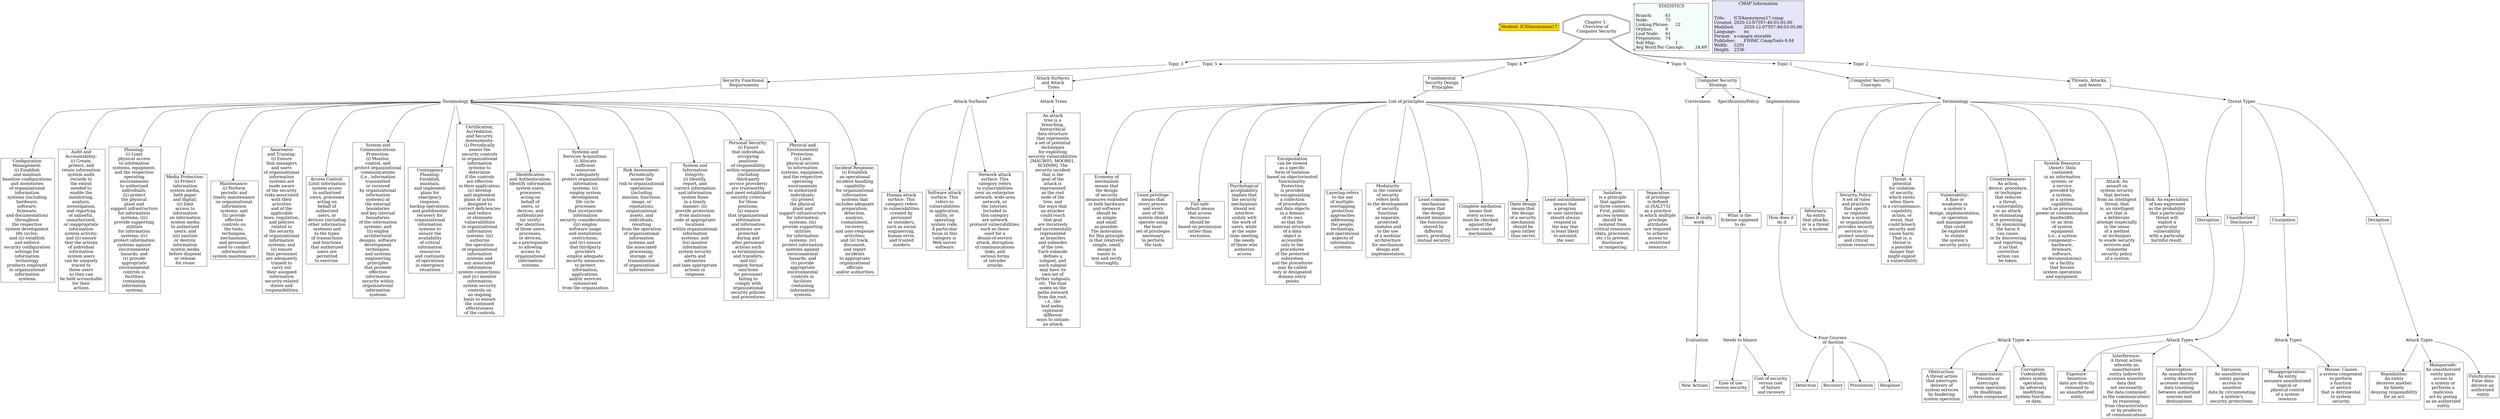 // The Round Table
digraph {
	Student [label="Student: ICSAnonymous17" fillcolor=gold fontsize=20 shape=component style=filled]
	"1RPZ78Q0P-MNX2Y6-3HN" [label="Attack Types
" fontsize=20 shape=none]
	"1RPZ78Q0P-2DK4KLQ-3HK" [label="Exposure: 
Sensitive 
data are directly 
released to 
an unauthorized 
entity." fillcolor=white fontsize=20 shape=rect style=filled]
	"1RPZ78Q0P-MNX2Y6-3HN" -> "1RPZ78Q0P-2DK4KLQ-3HK" [constraint=true]
	"1RPZ72LFH-2WFXKS-358" [label="Threat Types
" fontsize=20 shape=none]
	"1RPZ7705F-PPPLM8-3FC" [label=Disruption fillcolor=white fontsize=20 shape=rect style=filled]
	"1RPZ72LFH-2WFXKS-358" -> "1RPZ7705F-PPPLM8-3FC" [constraint=true]
	"1RPZ84T3K-1992DC0-44J" [label=Terminology fontsize=20 shape=none]
	"1RPZ8BJM7-KRJ897-4DC" [label="Configuration 
Management: 
(i) Establish 
and maintain 
baseline configurations 
and inventories 
of organizational 
information 
systems (including 
hardware, 
software, 
firmware, 
and documentation) 
throughout 
the respective 
system development 
life cycles; 
and (ii) establish 
and enforce 
security configuration 
settings for 
information 
technology 
products employed 
in organizational 
information 
systems." fillcolor=white fontsize=20 shape=rect style=filled]
	"1RPZ84T3K-1992DC0-44J" -> "1RPZ8BJM7-KRJ897-4DC" [constraint=true]
	"1RPZ72LFH-1QH5MLM-355" [label="Unauthorized 
Disclosure" fillcolor=white fontsize=20 shape=rect style=filled]
	"1RPZ78Q0P-MNX2Y6-3HN" [label="Attack Types
" fontsize=20 shape=none]
	"1RPZ72LFH-1QH5MLM-355" -> "1RPZ78Q0P-MNX2Y6-3HN" [constraint=true]
	"1RPZ84T3K-1992DC0-44J" [label=Terminology fontsize=20 shape=none]
	"1RPZ87VL4-JXCZHQ-48F" [label="Audit and 
Accountability: 
(i) Create, 
protect, and 
retain information 
system audit 
records to 
the extent 
needed to 
enable the 
monitoring, 
analysis, 
investigation, 
and reporting 
of unlawful, 
unauthorized, 
or inappropriate 
information 
system activity; 
and (ii) ensure 
that the actions 
of individual 
information 
system users 
can be uniquely 
traced to 
those users 
so they can 
be held accountable 
for their 
actions." fillcolor=white fontsize=20 shape=rect style=filled]
	"1RPZ84T3K-1992DC0-44J" -> "1RPZ87VL4-JXCZHQ-48F" [constraint=true]
	"1RPZ6JV5L-3KDZXH-1DS" [label=Terminology fontsize=20 shape=none]
	"1RPZ6JV5L-1Q5LC6L-1DP" [label="Adversary: 
An entity 
that attacks, 
or is a threat 
to, a system. 
" fillcolor=white fontsize=20 shape=rect style=filled]
	"1RPZ6JV5L-3KDZXH-1DS" -> "1RPZ6JV5L-1Q5LC6L-1DP" [constraint=true]
	"1RPZ5BMX1-1N57H28-8F" [label="Chapter 1: 
Overview of 
Computer Security
" fillcolor=white fontsize=20 shape=doubleoctagon style=filled]
	"1RPZ64LDZ-JF3DSJ-Y3" [label="Topic 3" fontsize=20 shape=none]
	"1RPZ5BMX1-1N57H28-8F" -> "1RPZ64LDZ-JF3DSJ-Y3" [constraint=true]
	"1RPZ6JV5L-3KDZXH-1DS" [label=Terminology fontsize=20 shape=none]
	"1RPZ6QTF3-1TNGXC5-23Z" [label="Security Policy: 
A set of rules 
and practices 
that specify 
or regulate 
how a system 
or organization 
provides security 
services to 
protect sensitive 
and critical 
system resources.
" fillcolor=white fontsize=20 shape=rect style=filled]
	"1RPZ6JV5L-3KDZXH-1DS" -> "1RPZ6QTF3-1TNGXC5-23Z" [constraint=true]
	"1RPZ9SZL4-1Q0ZQ4N-65Q" [label="Four Courses 
of Asction
" fontsize=20 shape=none]
	"1RPZ9TN0D-22V34D0-67L" [label=Detection fillcolor=white fontsize=20 shape=rect style=filled]
	"1RPZ9SZL4-1Q0ZQ4N-65Q" -> "1RPZ9TN0D-22V34D0-67L" [constraint=true]
	"1RPZ9SZL4-1Q0ZQ4N-65Q" [label="Four Courses 
of Asction
" fontsize=20 shape=none]
	"1RPZ9VH2G-20GK5MJ-69B" [label=Recovery fillcolor=white fontsize=20 shape=rect style=filled]
	"1RPZ9SZL4-1Q0ZQ4N-65Q" -> "1RPZ9VH2G-20GK5MJ-69B" [constraint=true]
	"1RPZ78Q0P-MNX2Y6-3HN" [label="Attack Types
" fontsize=20 shape=none]
	"1RPZ7K728-1NW7XXW-3MD" [label="Interference: 
A threat action 
whereby an 
unauthorized 
entity indirectly 
accesses sensitive 
data (but 
not necessarily 
the data contained 
in the communication) 
by reasoning 
from characteristics 
or by-products 
of communications.
" fillcolor=white fontsize=20 shape=rect style=filled]
	"1RPZ78Q0P-MNX2Y6-3HN" -> "1RPZ7K728-1NW7XXW-3MD" [constraint=true]
	"1RPZ7MSRJ-20L3VGJ-3PY" [label="Attack Types
" fontsize=20 shape=none]
	"1RPZ7QRX2-1NPZGS4-3V2" [label="Repudiation: 
An entity 
deceives another 
by falsely 
denying responsibility 
for an act.
" fillcolor=white fontsize=20 shape=rect style=filled]
	"1RPZ7MSRJ-20L3VGJ-3PY" -> "1RPZ7QRX2-1NPZGS4-3V2" [constraint=true]
	"1RPZ6CLKT-NGTCC6-16L" [label="Computer Security 
Strategy" fillcolor=white fontsize=20 shape=rect style=filled]
	"1RPZ9MKQH-BQ2NP3-60L" [label=Correctness fontsize=20 shape=none]
	"1RPZ6CLKT-NGTCC6-16L" -> "1RPZ9MKQH-BQ2NP3-60L" [constraint=true]
	"1RPZ6CLKT-NGTCC6-16L" [label="Computer Security 
Strategy" fillcolor=white fontsize=20 shape=rect style=filled]
	"1RPZ9L5T3-1K2PTZ2-5W3" [label="Specification/Policy" fontsize=20 shape=none]
	"1RPZ6CLKT-NGTCC6-16L" -> "1RPZ9L5T3-1K2PTZ2-5W3" [constraint=true]
	"1RPZ84T3K-1992DC0-44J" [label=Terminology fontsize=20 shape=none]
	"1RPZ8MQDX-1XT75Z2-4RB" [label="Planning: 
(i) Limit 
physical access 
to information 
systems, equipment, 
and the respective 
operating 
environments 
to authorized 
individuals; 
(ii) protect 
the physical 
plant and 
support infrastructure 
for information 
systems; (iii) 
provide supporting 
utilities 
for information 
systems; (iv) 
protect information 
systems against 
environmental 
hazards; and 
(v) provide 
appropriate 
environmental 
controls in 
facilities 
containing 
information 
systems." fillcolor=white fontsize=20 shape=rect style=filled]
	"1RPZ84T3K-1992DC0-44J" -> "1RPZ8MQDX-1XT75Z2-4RB" [constraint=true]
	"1RPZ9153S-QJ88GB-542" [label="List of principles
" fontsize=20 shape=none]
	"1RPZ9153S-1G26XR5-53Z" [label="Economy of 
mechanism 
means that 
the design 
of security 
measures embodied 
in both hardware 
and software 
should be 
as simple 
and small 
as possible. 
The motivation 
for this principle 
is that relatively 
simple, small 
design is 
easier to 
test and verify 
thoroughly." fillcolor=white fontsize=20 shape=rect style=filled]
	"1RPZ9153S-QJ88GB-542" -> "1RPZ9153S-1G26XR5-53Z" [constraint=true]
	"1RPZ84T3K-1992DC0-44J" [label=Terminology fontsize=20 shape=none]
	"1RPZ8L0R1-1TD3LHX-4N8" [label="Media Protection: 
(i) Protect 
information 
system media, 
both paper 
and digital; 
(ii) limit 
access to 
information 
on information 
system media 
to authorized 
users; and 
(iii) sanitize 
or destroy 
information 
system media 
before disposal 
or release 
for reuse.
" fillcolor=white fontsize=20 shape=rect style=filled]
	"1RPZ84T3K-1992DC0-44J" -> "1RPZ8L0R1-1TD3LHX-4N8" [constraint=true]
	"1RPZ694FT-14VML35-12K" [label="Topic 5" fontsize=20 shape=none]
	"1RPZ694FT-1F8MJL7-12G" [label="Attack Surfaces 
and Attack 
Trees" fillcolor=white fontsize=20 shape=rect style=filled]
	"1RPZ694FT-14VML35-12K" -> "1RPZ694FT-1F8MJL7-12G" [constraint=true]
	"1RPZ84T3K-1992DC0-44J" [label=Terminology fontsize=20 shape=none]
	"1RPZ8HJCS-2M4NBK-4LR" [label="Maintenance: 
(i) Perform 
periodic and 
timely maintenance 
on organizational 
information 
systems; and 
(ii) provide 
effective 
controls on 
the tools, 
techniques, 
mechanisms, 
and personnel 
used to conduct 
information 
system maintenance.
" fillcolor=white fontsize=20 shape=rect style=filled]
	"1RPZ84T3K-1992DC0-44J" -> "1RPZ8HJCS-2M4NBK-4LR" [constraint=true]
	"1RPZ9153S-QJ88GB-542" [label="List of principles
" fontsize=20 shape=none]
	"1RPZ954T2-856YJB-57J" [label="Least privilege 
means that 
every process 
and every 
user of the 
system should 
operate using 
the least 
set of privileges 
necessary 
to perform 
the task." fillcolor=white fontsize=20 shape=rect style=filled]
	"1RPZ9153S-QJ88GB-542" -> "1RPZ954T2-856YJB-57J" [constraint=true]
	"1RPZ9D9W1-1Q2FSH7-5CZ" [label="Attack Surfaces
" fontsize=20 shape=none]
	"1RPZ9FQSH-J6GB78-5FS" [label="Human attack 
surface: This 
category refers 
to vulnerabilities 
created by 
personnel 
or outsiders, 
such as social 
engineering, 
human error, 
and trusted 
insiders." fillcolor=white fontsize=20 shape=rect style=filled]
	"1RPZ9D9W1-1Q2FSH7-5CZ" -> "1RPZ9FQSH-J6GB78-5FS" [constraint=true]
	"1RPZ5BMX1-1N57H28-8F" [label="Chapter 1: 
Overview of 
Computer Security
" fillcolor=white fontsize=20 shape=doubleoctagon style=filled]
	"1RPZ66N9S-GD40QH-106" [label="Topic 4" fontsize=20 shape=none]
	"1RPZ5BMX1-1N57H28-8F" -> "1RPZ66N9S-GD40QH-106" [constraint=true]
	"1RPZ7ZVP5-249ZFRP-416" [label="Attack Types
" fontsize=20 shape=none]
	"1RPZ7ZVP5-1TZPYZX-413" [label="Misappropriation: 
An entity 
assumes unauthorized 
logical or 
physical control 
of a system 
resource." fillcolor=white fontsize=20 shape=rect style=filled]
	"1RPZ7ZVP5-249ZFRP-416" -> "1RPZ7ZVP5-1TZPYZX-413" [constraint=true]
	"1RPZ9MKQH-2D9R6DH-60H" [label="Does it really 
work" fillcolor=white fontsize=20 shape=rect style=filled]
	"1RPZ9WB2D-6SJ45D-6B9" [label=Evaluation fontsize=20 shape=none]
	"1RPZ9MKQH-2D9R6DH-60H" -> "1RPZ9WB2D-6SJ45D-6B9" [constraint=true]
	"1RPZ9153S-QJ88GB-542" [label="List of principles
" fontsize=20 shape=none]
	"1RPZ92HZ8-15XJLBH-55G" [label="Fail-safe 
default means 
that access 
decisions 
should be 
based on permission 
rather than 
exclusion." fillcolor=white fontsize=20 shape=rect style=filled]
	"1RPZ9153S-QJ88GB-542" -> "1RPZ92HZ8-15XJLBH-55G" [constraint=true]
	"1RPZ62VQX-11XWWN-VP" [label="Threats, Attacks, 
and Assets
" fillcolor=white fontsize=20 shape=rect style=filled]
	"1RPZ72LFH-2WFXKS-358" [label="Threat Types
" fontsize=20 shape=none]
	"1RPZ62VQX-11XWWN-VP" -> "1RPZ72LFH-2WFXKS-358" [constraint=true]
	"1RPZ694FT-1F8MJL7-12G" [label="Attack Surfaces 
and Attack 
Trees" fillcolor=white fontsize=20 shape=rect style=filled]
	"1RPZ9G6VT-H79QC8-5GF" [label="Attack Trees
" fontsize=20 shape=none]
	"1RPZ694FT-1F8MJL7-12G" -> "1RPZ9G6VT-H79QC8-5GF" [constraint=true]
	"1RPZ9153S-QJ88GB-542" [label="List of principles
" fontsize=20 shape=none]
	"1RPZ9610F-PRS6L4-58K" [label="Psychological 
acceptability 
implies that 
the security 
mechanisms 
should not 
interfere 
unduly with 
the work of 
users, while 
at the same 
time meeting 
the needs 
of those who 
authorize 
access." fillcolor=white fontsize=20 shape=rect style=filled]
	"1RPZ9153S-QJ88GB-542" -> "1RPZ9610F-PRS6L4-58K" [constraint=true]
	"1RPZ84T3K-1992DC0-44J" [label=Terminology fontsize=20 shape=none]
	"1RPZ86JM8-1Q6M5-46J" [label="Awareness 
and Training: 
(i) Ensure 
that managers 
and users 
of organizational 
information 
systems are 
made aware 
of the security 
risks associated 
with their 
activities 
and of the 
applicable 
laws, regulation, 
and policies 
related to 
the security 
of organizational 
information 
systems; and 
(ii) ensure 
that personnel 
are adequately 
trained to 
carry out 
their assigned 
information 
security-related 
duties and 
responsibilities." fillcolor=white fontsize=20 shape=rect style=filled]
	"1RPZ84T3K-1992DC0-44J" -> "1RPZ86JM8-1Q6M5-46J" [constraint=true]
	"1RPZ9153S-QJ88GB-542" [label="List of principles
" fontsize=20 shape=none]
	"1RPZ97FW8-FXPVF5-59L" [label="Encapsulation 
can be viewed 
as a specific 
form of isolation 
based on objectoriented 
functionality. 
Protection 
is provided 
by encapsulating 
a collection 
of procedures 
and data objects 
in a domain 
of its own 
so that the 
internal structure 
of a data 
object is 
accessible 
only to the 
procedures 
of the protected 
subsystem 
and the procedures 
may be called 
only at designated 
domain entry 
points." fillcolor=white fontsize=20 shape=rect style=filled]
	"1RPZ9153S-QJ88GB-542" -> "1RPZ97FW8-FXPVF5-59L" [constraint=true]
	"1RPZ7ZVP5-249ZFRP-416" [label="Attack Types
" fontsize=20 shape=none]
	"1RPZ80Y2B-16X4FM7-433" [label="Misuse: Causes 
a system component 
to perform 
a function 
or service 
that is detrimental 
to system 
security." fillcolor=white fontsize=20 shape=rect style=filled]
	"1RPZ7ZVP5-249ZFRP-416" -> "1RPZ80Y2B-16X4FM7-433" [constraint=true]
	"1RPZ9M04B-Y2WZD-5YP" [label=Implementation fontsize=20 shape=none]
	"1RPZ9M04B-1735FXF-5YL" [label="How does it 
do it" fillcolor=white fontsize=20 shape=rect style=filled]
	"1RPZ9M04B-Y2WZD-5YP" -> "1RPZ9M04B-1735FXF-5YL" [constraint=true]
	"1RPZ64LDZ-2D8KL5M-Y0" [label="Security Functional 
Requirements" fillcolor=white fontsize=20 shape=rect style=filled]
	"1RPZ84T3K-1992DC0-44J" [label=Terminology fontsize=20 shape=none]
	"1RPZ64LDZ-2D8KL5M-Y0" -> "1RPZ84T3K-1992DC0-44J" [constraint=true]
	"1RPZ7THFR-29WN38D-3X7" [label="Attack Types
" fontsize=20 shape=none]
	"1RPZ7X0W0-25W9GM5-400" [label="Obstruction: 
A threat action 
that interrupts 
delivery of 
system services 
by hindering 
system operation.
" fillcolor=white fontsize=20 shape=rect style=filled]
	"1RPZ7THFR-29WN38D-3X7" -> "1RPZ7X0W0-25W9GM5-400" [constraint=true]
	"1RPZ6CLKT-NGTCC6-16L" [label="Computer Security 
Strategy" fillcolor=white fontsize=20 shape=rect style=filled]
	"1RPZ9M04B-Y2WZD-5YP" [label=Implementation fontsize=20 shape=none]
	"1RPZ6CLKT-NGTCC6-16L" -> "1RPZ9M04B-Y2WZD-5YP" [constraint=true]
	"1RPZ9L5T3-1K2PTZ2-5W3" [label="Specification/Policy" fontsize=20 shape=none]
	"1RPZ9L5SL-18YS5YS-5W0" [label="What is the 
Scheme supposed 
to do" fillcolor=white fontsize=20 shape=rect style=filled]
	"1RPZ9L5T3-1K2PTZ2-5W3" -> "1RPZ9L5SL-18YS5YS-5W0" [constraint=true]
	"1RPZ84T3K-1992DC0-44J" [label=Terminology fontsize=20 shape=none]
	"1RPZ84T3K-NSQQ7C-44F" [label="Access Control: 
Limit information 
system access 
to authorized 
users, processes 
acting on 
behalf of 
authorized 
users, or 
devices (including 
other information 
systems) and 
to the types 
of transactions 
and functions 
that authorized 
users are 
permitted 
to exercise. 
" fillcolor=white fontsize=20 shape=rect style=filled]
	"1RPZ84T3K-1992DC0-44J" -> "1RPZ84T3K-NSQQ7C-44F" [constraint=true]
	"1RPZ66N9S-GD40QH-106" [label="Topic 4" fontsize=20 shape=none]
	"1RPZ66N9S-DN8QCZ-103" [label="Fundamental 
Security Design 
Principles" fillcolor=white fontsize=20 shape=rect style=filled]
	"1RPZ66N9S-GD40QH-106" -> "1RPZ66N9S-DN8QCZ-103" [constraint=true]
	"1RPZ6JV5L-3KDZXH-1DS" [label=Terminology fontsize=20 shape=none]
	"1RPZ6T1WK-18NT6LZ-2DJ" [label="Threat: A 
potential 
for violation 
of security, 
which exists 
when there 
is a circumstance, 
capability, 
action, or 
event, that 
could breach 
security and 
cause harm. 
That is, a 
threat is 
a possible 
danger that 
might exploit 
a vulnerability.
" fillcolor=white fontsize=20 shape=rect style=filled]
	"1RPZ6JV5L-3KDZXH-1DS" -> "1RPZ6T1WK-18NT6LZ-2DJ" [constraint=true]
	"1RPZ9SZL4-1Q0ZQ4N-65Q" [label="Four Courses 
of Asction
" fontsize=20 shape=none]
	"1RPZ9SZL4-SLF04F-65M" [label=Prevention fillcolor=white fontsize=20 shape=rect style=filled]
	"1RPZ9SZL4-1Q0ZQ4N-65Q" -> "1RPZ9SZL4-SLF04F-65M" [constraint=true]
	"1RPZ77G9F-DNXGZN-3G8" [label=Usurpation fillcolor=white fontsize=20 shape=rect style=filled]
	"1RPZ7ZVP5-249ZFRP-416" [label="Attack Types
" fontsize=20 shape=none]
	"1RPZ77G9F-DNXGZN-3G8" -> "1RPZ7ZVP5-249ZFRP-416" [constraint=true]
	"1RPZ6JV5L-3KDZXH-1DS" [label=Terminology fontsize=20 shape=none]
	"1RPZ6TS92-DB4W95-2M3" [label="Vulnerability: 
A flaw or 
weakness in 
a system’s 
design, implementation, 
or operation 
and management 
that could 
be exploited 
to violate 
the system’s 
security policy.
" fillcolor=white fontsize=20 shape=rect style=filled]
	"1RPZ6JV5L-3KDZXH-1DS" -> "1RPZ6TS92-DB4W95-2M3" [constraint=true]
	"1RPZ5BMX1-1N57H28-8F" [label="Chapter 1: 
Overview of 
Computer Security
" fillcolor=white fontsize=20 shape=doubleoctagon style=filled]
	"1RPZ6CLKT-7VQCCQ-16P" [label="Topic 6" fontsize=20 shape=none]
	"1RPZ5BMX1-1N57H28-8F" -> "1RPZ6CLKT-7VQCCQ-16P" [constraint=true]
	"1RPZ72LFH-2WFXKS-358" [label="Threat Types
" fontsize=20 shape=none]
	"1RPZ76PBX-VMBLWS-3DK" [label=Deception fillcolor=white fontsize=20 shape=rect style=filled]
	"1RPZ72LFH-2WFXKS-358" -> "1RPZ76PBX-VMBLWS-3DK" [constraint=true]
	"1RPZ9L5SL-18YS5YS-5W0" [label="What is the 
Scheme supposed 
to do" fillcolor=white fontsize=20 shape=rect style=filled]
	"1RPZ9Q1QX-80NQCG-62N" [label="Needs to blance
" fontsize=20 shape=none]
	"1RPZ9L5SL-18YS5YS-5W0" -> "1RPZ9Q1QX-80NQCG-62N" [constraint=true]
	"1RPZ72LFH-2WFXKS-358" [label="Threat Types
" fontsize=20 shape=none]
	"1RPZ72LFH-1QH5MLM-355" [label="Unauthorized 
Disclosure" fillcolor=white fontsize=20 shape=rect style=filled]
	"1RPZ72LFH-2WFXKS-358" -> "1RPZ72LFH-1QH5MLM-355" [constraint=true]
	"1RPZ6CLKT-7VQCCQ-16P" [label="Topic 6" fontsize=20 shape=none]
	"1RPZ6CLKT-NGTCC6-16L" [label="Computer Security 
Strategy" fillcolor=white fontsize=20 shape=rect style=filled]
	"1RPZ6CLKT-7VQCCQ-16P" -> "1RPZ6CLKT-NGTCC6-16L" [constraint=true]
	"1RPZ7THFR-29WN38D-3X7" [label="Attack Types
" fontsize=20 shape=none]
	"1RPZ7THFR-TQFX89-3X4" [label="Incapacitation: 
Prevents or 
interrupts 
system operation 
by disablinga 
system component.
" fillcolor=white fontsize=20 shape=rect style=filled]
	"1RPZ7THFR-29WN38D-3X7" -> "1RPZ7THFR-TQFX89-3X4" [constraint=true]
	"1RPZ7MSRJ-20L3VGJ-3PY" [label="Attack Types
" fontsize=20 shape=none]
	"1RPZ7MSRJ-17RKXC3-3PV" [label="Masquerade: 
An unauthorized 
entity gains 
access to 
a system or 
performs a 
malicious 
act by posing 
as an authorized 
entity." fillcolor=white fontsize=20 shape=rect style=filled]
	"1RPZ7MSRJ-20L3VGJ-3PY" -> "1RPZ7MSRJ-17RKXC3-3PV" [constraint=true]
	"1RPZ9153S-QJ88GB-542" [label="List of principles
" fontsize=20 shape=none]
	"1RPZ98R1N-GQB1P-5BP" [label="Layering refers 
to the use 
of multiple, 
overlapping 
protection 
approaches 
addressing 
the people, 
technology, 
and operational 
aspects of 
information 
systems." fillcolor=white fontsize=20 shape=rect style=filled]
	"1RPZ9153S-QJ88GB-542" -> "1RPZ98R1N-GQB1P-5BP" [constraint=true]
	"1RPZ9153S-QJ88GB-542" [label="List of principles
" fontsize=20 shape=none]
	"1RPZ98CDG-1YZZB2T-5B5" [label="Modularity 
in the context 
of security 
refers both 
to the development 
of security 
functions 
as separate, 
protected 
modules and 
to the use 
of a modular 
architecture 
for mechanism 
design and 
implementation." fillcolor=white fontsize=20 shape=rect style=filled]
	"1RPZ9153S-QJ88GB-542" -> "1RPZ98CDG-1YZZB2T-5B5" [constraint=true]
	"1RPZ84T3K-1992DC0-44J" [label=Terminology fontsize=20 shape=none]
	"1RPZ8RRJ1-19G3MKW-4XF" [label="System and 
Communications 
Protection: 
(i) Monitor, 
control, and 
protect organizational 
communications 
(i.e., information 
transmitted 
or received 
by organizational 
information 
systems) at 
the external 
boundaries 
and key internal 
boundaries 
of the information 
systems; and 
(ii) employ 
architectural 
designs, software 
development 
techniques, 
and systems 
engineering 
principles 
that promote 
effective 
information 
security within 
organizational 
information 
systems." fillcolor=white fontsize=20 shape=rect style=filled]
	"1RPZ84T3K-1992DC0-44J" -> "1RPZ8RRJ1-19G3MKW-4XF" [constraint=true]
	"1RPZ61KD0-12PFXHD-Q0" [label="Topic 1" fontsize=20 shape=none]
	"1RPZ61KD0-27TVFJZ-PX" [label="Computer Secuirty 
Concepts" fillcolor=white fontsize=20 shape=rect style=filled]
	"1RPZ61KD0-12PFXHD-Q0" -> "1RPZ61KD0-27TVFJZ-PX" [constraint=true]
	"1RPZ61KD0-27TVFJZ-PX" [label="Computer Secuirty 
Concepts" fillcolor=white fontsize=20 shape=rect style=filled]
	"1RPZ6JV5L-3KDZXH-1DS" [label=Terminology fontsize=20 shape=none]
	"1RPZ61KD0-27TVFJZ-PX" -> "1RPZ6JV5L-3KDZXH-1DS" [constraint=true]
	"1RPZ9SZL4-1Q0ZQ4N-65Q" [label="Four Courses 
of Asction
" fontsize=20 shape=none]
	"1RPZ9TZ7P-16MHLND-68J" [label=Response fillcolor=white fontsize=20 shape=rect style=filled]
	"1RPZ9SZL4-1Q0ZQ4N-65Q" -> "1RPZ9TZ7P-16MHLND-68J" [constraint=true]
	"1RPZ84T3K-1992DC0-44J" [label=Terminology fontsize=20 shape=none]
	"1RPZ8D1B3-26J4MCY-4FV" [label="Contingency 
Planning: 
Establish, 
maintain, 
and implement 
plans for 
emergency 
response, 
backup operations, 
and postdisaster 
recovery for 
organizational 
information 
systems to 
ensure the 
availability 
of critical 
information 
resources 
and continuity 
of operations 
in emergency 
situations." fillcolor=white fontsize=20 shape=rect style=filled]
	"1RPZ84T3K-1992DC0-44J" -> "1RPZ8D1B3-26J4MCY-4FV" [constraint=true]
	"1RPZ78Q0P-MNX2Y6-3HN" [label="Attack Types
" fontsize=20 shape=none]
	"1RPZ7J9QY-1B2LXW5-3LB" [label="Interception: 
An unauthorized 
entity directly 
accesses sensitive 
data traveling 
between authorized 
sources and 
destinations." fillcolor=white fontsize=20 shape=rect style=filled]
	"1RPZ78Q0P-MNX2Y6-3HN" -> "1RPZ7J9QY-1B2LXW5-3LB" [constraint=true]
	"1RPZ9153S-QJ88GB-542" [label="List of principles
" fontsize=20 shape=none]
	"1RPZ95KBL-1M745B-581" [label="Least common 
mechanism 
means that 
the design 
should minimize 
the functions 
shared by 
different 
users, providing 
mutual security.
" fillcolor=white fontsize=20 shape=rect style=filled]
	"1RPZ9153S-QJ88GB-542" -> "1RPZ95KBL-1M745B-581" [constraint=true]
	"1RPZ9153S-QJ88GB-542" [label="List of principles
" fontsize=20 shape=none]
	"1RPZ935ZN-10LYJ0P-55Z" [label="Complete mediation 
means that 
every access 
must be checked 
against the 
access control 
mechanism." fillcolor=white fontsize=20 shape=rect style=filled]
	"1RPZ9153S-QJ88GB-542" -> "1RPZ935ZN-10LYJ0P-55Z" [constraint=true]
	"1RPZ5BMX1-1N57H28-8F" [label="Chapter 1: 
Overview of 
Computer Security
" fillcolor=white fontsize=20 shape=doubleoctagon style=filled]
	"1RPZ62VQX-24Q846B-VS" [label="Topic 2" fontsize=20 shape=none]
	"1RPZ5BMX1-1N57H28-8F" -> "1RPZ62VQX-24Q846B-VS" [constraint=true]
	"1RPZ84T3K-1992DC0-44J" [label=Terminology fontsize=20 shape=none]
	"1RPZ88R4J-24MLXQ2-49V" [label="Certification, 
Accredation, 
and Security 
Assessments: 
(i) Periodically 
assess the 
security controls 
in organizational 
information 
systems to 
determine 
if the controls 
are effective 
in their application; 
(ii) develop 
and implement 
plans of action 
designed to 
correct deficiencies 
and reduce 
or eliminate 
vulnerabilities 
in organizational 
information 
systems; (iii) 
authorize 
the operation 
of organizational 
information 
systems and 
any associated 
information 
system connections; 
and (iv) monitor 
information 
system security 
controls on 
an ongoing 
basis to ensure 
the continued 
effectiveness 
of the controls.
" fillcolor=white fontsize=20 shape=rect style=filled]
	"1RPZ84T3K-1992DC0-44J" -> "1RPZ88R4J-24MLXQ2-49V" [constraint=true]
	"1RPZ9D9W1-1Q2FSH7-5CZ" [label="Attack Surfaces
" fontsize=20 shape=none]
	"1RPZ9F74P-CZLBFD-5F8" [label="Software attack 
surface: This 
refers to 
vulnerabilities 
in application, 
utility, or 
operating 
system code. 
A particular 
focus in this 
category is 
Web server 
software." fillcolor=white fontsize=20 shape=rect style=filled]
	"1RPZ9D9W1-1Q2FSH7-5CZ" -> "1RPZ9F74P-CZLBFD-5F8" [constraint=true]
	"1RPZ62VQX-24Q846B-VS" [label="Topic 2" fontsize=20 shape=none]
	"1RPZ62VQX-11XWWN-VP" [label="Threats, Attacks, 
and Assets
" fillcolor=white fontsize=20 shape=rect style=filled]
	"1RPZ62VQX-24Q846B-VS" -> "1RPZ62VQX-11XWWN-VP" [constraint=true]
	"1RPZ9153S-QJ88GB-542" [label="List of principles
" fontsize=20 shape=none]
	"1RPZ93QZB-1Q9YG2T-56H" [label="Open design 
means that 
the design 
of a security 
mechanism 
should be 
open rather 
than secret.
" fillcolor=white fontsize=20 shape=rect style=filled]
	"1RPZ9153S-QJ88GB-542" -> "1RPZ93QZB-1Q9YG2T-56H" [constraint=true]
	"1RPZ84T3K-1992DC0-44J" [label=Terminology fontsize=20 shape=none]
	"1RPZ8F644-23KHCHJ-4H6" [label="Identification 
and Authentication: 
Identify information 
system users, 
processes 
acting on 
behalf of 
users, or 
devices, and 
authenticate 
(or verify) 
the identities 
of those users, 
processes, 
or devices, 
as a prerequisite 
to allowing 
access to 
organizational 
information 
systems." fillcolor=white fontsize=20 shape=rect style=filled]
	"1RPZ84T3K-1992DC0-44J" -> "1RPZ8F644-23KHCHJ-4H6" [constraint=true]
	"1RPZ72LFH-2WFXKS-358" [label="Threat Types
" fontsize=20 shape=none]
	"1RPZ77G9F-DNXGZN-3G8" [label=Usurpation fillcolor=white fontsize=20 shape=rect style=filled]
	"1RPZ72LFH-2WFXKS-358" -> "1RPZ77G9F-DNXGZN-3G8" [constraint=true]
	"1RPZ9MKQH-BQ2NP3-60L" [label=Correctness fontsize=20 shape=none]
	"1RPZ9MKQH-2D9R6DH-60H" [label="Does it really 
work" fillcolor=white fontsize=20 shape=rect style=filled]
	"1RPZ9MKQH-BQ2NP3-60L" -> "1RPZ9MKQH-2D9R6DH-60H" [constraint=true]
	"1RPZ84T3K-1992DC0-44J" [label=Terminology fontsize=20 shape=none]
	"1RPZ8QHKQ-L4832M-4VM" [label="Systems and 
Services Acquisition: 
(i) Allocate 
sufficient 
resources 
to adequately 
protect organizational 
information 
systems; (ii) 
employ system 
development 
life cycle 
processes 
that incorporate 
information 
security considerations; 
(iii) employ 
software usage 
and installation 
restrictions; 
and (iv) ensure 
that thirdparty 
providers 
employ adequate 
security measures 
to protect 
information, 
applications, 
and/or services 
outsourced 
from the organization.
" fillcolor=white fontsize=20 shape=rect style=filled]
	"1RPZ84T3K-1992DC0-44J" -> "1RPZ8QHKQ-L4832M-4VM" [constraint=true]
	"1RPZ9Q1QX-80NQCG-62N" [label="Needs to blance
" fontsize=20 shape=none]
	"1RPZ9Q1QX-9Y2Z8D-62K" [label="Ease of use 
versus security
" fillcolor=white fontsize=20 shape=rect style=filled]
	"1RPZ9Q1QX-80NQCG-62N" -> "1RPZ9Q1QX-9Y2Z8D-62K" [constraint=true]
	"1RPZ694FT-1F8MJL7-12G" [label="Attack Surfaces 
and Attack 
Trees" fillcolor=white fontsize=20 shape=rect style=filled]
	"1RPZ9D9W1-1Q2FSH7-5CZ" [label="Attack Surfaces
" fontsize=20 shape=none]
	"1RPZ694FT-1F8MJL7-12G" -> "1RPZ9D9W1-1Q2FSH7-5CZ" [constraint=true]
	"1RPZ6JV5L-3KDZXH-1DS" [label=Terminology fontsize=20 shape=none]
	"1RPZ6N5ND-7VGPQ6-1QZ" [label="Countermeasure: 
An action, 
device, procedure, 
or technique 
that reduces 
a threat, 
a vulnerability, 
or an attack 
by eliminating 
or preventing 
it, by minimizing 
the harm it 
can cause, 
or by discovering 
and reporting 
it so that 
corrective 
action can 
be taken. 
" fillcolor=white fontsize=20 shape=rect style=filled]
	"1RPZ6JV5L-3KDZXH-1DS" -> "1RPZ6N5ND-7VGPQ6-1QZ" [constraint=true]
	"1RPZ64LDZ-JF3DSJ-Y3" [label="Topic 3" fontsize=20 shape=none]
	"1RPZ64LDZ-2D8KL5M-Y0" [label="Security Functional 
Requirements" fillcolor=white fontsize=20 shape=rect style=filled]
	"1RPZ64LDZ-JF3DSJ-Y3" -> "1RPZ64LDZ-2D8KL5M-Y0" [constraint=true]
	"1RPZ84T3K-1992DC0-44J" [label=Terminology fontsize=20 shape=none]
	"1RPZ8PM73-QPRL9C-4TH" [label="Risk Assessment: 
Periodically 
assess the 
risk to organizational 
operations 
(including 
mission, functions, 
image, or 
reputation), 
organizational 
assets, and 
individuals, 
resulting 
from the operation 
of organizational 
information 
systems and 
the associated 
processing, 
storage, or 
transmission 
of organizational 
information." fillcolor=white fontsize=20 shape=rect style=filled]
	"1RPZ84T3K-1992DC0-44J" -> "1RPZ8PM73-QPRL9C-4TH" [constraint=true]
	"1RPZ9153S-QJ88GB-542" [label="List of principles
" fontsize=20 shape=none]
	"1RPZ997T9-1QDJQG4-5C6" [label="Least astonishment 
means that 
a program 
or user interface 
should always 
respond in 
the way that 
is least likely 
to astonish 
the user." fillcolor=white fontsize=20 shape=rect style=filled]
	"1RPZ9153S-QJ88GB-542" -> "1RPZ997T9-1QDJQG4-5C6" [constraint=true]
	"1RPZ7705F-PPPLM8-3FC" [label=Disruption fillcolor=white fontsize=20 shape=rect style=filled]
	"1RPZ7THFR-29WN38D-3X7" [label="Attack Types
" fontsize=20 shape=none]
	"1RPZ7705F-PPPLM8-3FC" -> "1RPZ7THFR-29WN38D-3X7" [constraint=true]
	"1RPZ7THFR-29WN38D-3X7" [label="Attack Types
" fontsize=20 shape=none]
	"1RPZ7VZJ5-N0KFZZ-3Z1" [label="Corruption: 
Undesirably 
alters system 
operation 
by adversely 
modifying 
system functions 
or data." fillcolor=white fontsize=20 shape=rect style=filled]
	"1RPZ7THFR-29WN38D-3X7" -> "1RPZ7VZJ5-N0KFZZ-3Z1" [constraint=true]
	"1RPZ9Q1QX-80NQCG-62N" [label="Needs to blance
" fontsize=20 shape=none]
	"1RPZ9R7VC-CJ94Z1-64V" [label="Cost of security 
versus cost 
of failure 
and recovery
" fillcolor=white fontsize=20 shape=rect style=filled]
	"1RPZ9Q1QX-80NQCG-62N" -> "1RPZ9R7VC-CJ94Z1-64V" [constraint=true]
	"1RPZ78Q0P-MNX2Y6-3HN" [label="Attack Types
" fontsize=20 shape=none]
	"1RPZ7LDGN-1BZT03D-3NP" [label="Intrusion: 
An unauthorized 
entity gains 
access to 
sensitive 
data by circumventing 
a system’s 
security protections. 
" fillcolor=white fontsize=20 shape=rect style=filled]
	"1RPZ78Q0P-MNX2Y6-3HN" -> "1RPZ7LDGN-1BZT03D-3NP" [constraint=true]
	"1RPZ84T3K-1992DC0-44J" [label=Terminology fontsize=20 shape=none]
	"1RPZ8T3LW-99FWGT-4ZM" [label="System and 
Information 
Integrity: 
(i) Identify, 
report, and 
correct information 
and information 
system flaws 
in a timely 
manner; (ii) 
provide protection 
from malicious 
code at appropriate 
locations 
within organizational 
information 
systems; and 
(iii) monitor 
information 
system security 
alerts and 
advisories 
and take appropriate 
actions in 
response." fillcolor=white fontsize=20 shape=rect style=filled]
	"1RPZ84T3K-1992DC0-44J" -> "1RPZ8T3LW-99FWGT-4ZM" [constraint=true]
	"1RPZ6JV5L-3KDZXH-1DS" [label=Terminology fontsize=20 shape=none]
	"1RPZ6RZVS-WFC3K1-27Z" [label="System Resource 
(Asset): Data 
contained 
in an information 
system; or 
a service 
provided by 
a system; 
or a system 
capability, 
such as processing 
power or communication 
bandwidth; 
or an item 
of system 
equipment 
(i.e., a system 
component— 
hardware, 
firmware, 
software, 
or documentation); 
or a facility 
that houses 
system operations 
and equipment. 
" fillcolor=white fontsize=20 shape=rect style=filled]
	"1RPZ6JV5L-3KDZXH-1DS" -> "1RPZ6RZVS-WFC3K1-27Z" [constraint=true]
	"1RPZ9M04B-1735FXF-5YL" [label="How does it 
do it" fillcolor=white fontsize=20 shape=rect style=filled]
	"1RPZ9SZL4-1Q0ZQ4N-65Q" [label="Four Courses 
of Asction
" fontsize=20 shape=none]
	"1RPZ9M04B-1735FXF-5YL" -> "1RPZ9SZL4-1Q0ZQ4N-65Q" [constraint=true]
	"1RPZ9D9W1-1Q2FSH7-5CZ" [label="Attack Surfaces
" fontsize=20 shape=none]
	"1RPZ9D9W1-1NYM338-5CW" [label="Network attack 
surface: This 
category refers 
to vulnerabilities 
over an enterprise 
network, wide-area 
network, or 
the Internet. 
Included in 
this category 
are network 
protocol vulnerabilities, 
such as those 
used for a 
denial-of-service 
attack, disruption 
of communications 
links, and 
various forms 
of intruder 
attacks." fillcolor=white fontsize=20 shape=rect style=filled]
	"1RPZ9D9W1-1Q2FSH7-5CZ" -> "1RPZ9D9W1-1NYM338-5CW" [constraint=true]
	"1RPZ5BMX1-1N57H28-8F" [label="Chapter 1: 
Overview of 
Computer Security
" fillcolor=white fontsize=20 shape=doubleoctagon style=filled]
	"1RPZ61KD0-12PFXHD-Q0" [label="Topic 1" fontsize=20 shape=none]
	"1RPZ5BMX1-1N57H28-8F" -> "1RPZ61KD0-12PFXHD-Q0" [constraint=true]
	"1RPZ6JV5L-3KDZXH-1DS" [label=Terminology fontsize=20 shape=none]
	"1RPZ6LZ18-6VJY92-1M9" [label="Attack: An 
assault on 
system security 
that derives 
from an intelligent 
threat; that 
is, an intelligent 
act that is 
a deliberate 
attempt (especially 
in the sense 
of a method 
or technique) 
to evade security 
services and 
violatethe 
security policy 
of a system.
" fillcolor=white fontsize=20 shape=rect style=filled]
	"1RPZ6JV5L-3KDZXH-1DS" -> "1RPZ6LZ18-6VJY92-1M9" [constraint=true]
	"1RPZ66N9S-DN8QCZ-103" [label="Fundamental 
Security Design 
Principles" fillcolor=white fontsize=20 shape=rect style=filled]
	"1RPZ9153S-QJ88GB-542" [label="List of principles
" fontsize=20 shape=none]
	"1RPZ66N9S-DN8QCZ-103" -> "1RPZ9153S-QJ88GB-542" [constraint=true]
	"1RPZ84T3K-1992DC0-44J" [label=Terminology fontsize=20 shape=none]
	"1RPZ8NL4S-2BJDXX-4S7" [label="Personal Security: 
(i) Ensure 
that individuals 
occupying 
positions 
of responsibility 
within organizations 
(including 
third-party 
service providers) 
are trustworthy 
and meet established 
security criteria 
for those 
positions; 
(ii) ensure 
that organizational 
information 
and information 
systems are 
protected 
during and 
after personnel 
actions such 
as terminations 
and transfers; 
and (iii) 
employ formal 
sanctions 
for personnel 
failing to 
comply with 
organizational 
security policies 
and procedures.
" fillcolor=white fontsize=20 shape=rect style=filled]
	"1RPZ84T3K-1992DC0-44J" -> "1RPZ8NL4S-2BJDXX-4S7" [constraint=true]
	"1RPZ5BMX1-1N57H28-8F" [label="Chapter 1: 
Overview of 
Computer Security
" fillcolor=white fontsize=20 shape=doubleoctagon style=filled]
	"1RPZ694FT-14VML35-12K" [label="Topic 5" fontsize=20 shape=none]
	"1RPZ5BMX1-1N57H28-8F" -> "1RPZ694FT-14VML35-12K" [constraint=true]
	"1RPZ9WB2D-6SJ45D-6B9" [label=Evaluation fontsize=20 shape=none]
	"1RPZ9WB2D-1CPH3L6-6B6" [label="New Actions
" fillcolor=white fontsize=20 shape=rect style=filled]
	"1RPZ9WB2D-6SJ45D-6B9" -> "1RPZ9WB2D-1CPH3L6-6B6" [constraint=true]
	"1RPZ9153S-QJ88GB-542" [label="List of principles
" fontsize=20 shape=none]
	"1RPZ96HD8-ZD0YHQ-592" [label="Isolation 
is a principle 
that applies 
in three contexts. 
First, public 
access systems 
should be 
isolated from 
critical resources 
(data, processes, 
etc.) to prevent 
disclosure 
or tampering.
" fillcolor=white fontsize=20 shape=rect style=filled]
	"1RPZ9153S-QJ88GB-542" -> "1RPZ96HD8-ZD0YHQ-592" [constraint=true]
	"1RPZ84T3K-1992DC0-44J" [label=Terminology fontsize=20 shape=none]
	"1RPZ8LQW7-1H46JZ8-4PF" [label="Physical and 
Environmental 
Protection: 
(i) Limit 
physical access 
to information 
systems, equipment, 
and the respective 
operating 
environments 
to authorized 
individuals; 
(ii) protect 
the physical 
plant and 
support infrastructure 
for information 
systems; (iii) 
provide supporting 
utilities 
for information 
systems; (iv) 
protect information 
systems against 
environmental 
hazards; and 
(v) provide 
appropriate 
environmental 
controls in 
facilities 
containing 
information 
systems." fillcolor=white fontsize=20 shape=rect style=filled]
	"1RPZ84T3K-1992DC0-44J" -> "1RPZ8LQW7-1H46JZ8-4PF" [constraint=true]
	"1RPZ6JV5L-3KDZXH-1DS" [label=Terminology fontsize=20 shape=none]
	"1RPZ6PQX3-21XV7G3-1W0" [label="Risk: An expectation 
of loss expressed 
as the probability 
that a particular 
threat will 
exploit a 
particular 
vulnerability 
with a particular 
harmful result. 
" fillcolor=white fontsize=20 shape=rect style=filled]
	"1RPZ6JV5L-3KDZXH-1DS" -> "1RPZ6PQX3-21XV7G3-1W0" [constraint=true]
	"1RPZ9153S-QJ88GB-542" [label="List of principles
" fontsize=20 shape=none]
	"1RPZ94T94-16P057V-570" [label="Separation 
of privilege 
is defined 
in [SALT75] 
as a practice 
in which multiple 
privilege 
attributes 
are required 
to achieve 
access to 
a restricted 
resource." fillcolor=white fontsize=20 shape=rect style=filled]
	"1RPZ9153S-QJ88GB-542" -> "1RPZ94T94-16P057V-570" [constraint=true]
	"1RPZ84T3K-1992DC0-44J" [label=Terminology fontsize=20 shape=none]
	"1RPZ8GJRH-VXFFJK-4KF" [label="Incident Response: 
(i) Establish 
an operational 
incident-handling 
capability 
for organizational 
information 
systems that 
includes adequate 
preparation, 
detection, 
analysis, 
containment, 
recovery, 
and user-response 
activities; 
and (ii) track, 
document, 
and report 
incidents 
to appropriate 
organizational 
officials 
and/or authorities.
" fillcolor=white fontsize=20 shape=rect style=filled]
	"1RPZ84T3K-1992DC0-44J" -> "1RPZ8GJRH-VXFFJK-4KF" [constraint=true]
	"1RPZ9G6VT-H79QC8-5GF" [label="Attack Trees
" fontsize=20 shape=none]
	"1RPZ9G6VT-1623M9H-5GB" [label="An attack 
tree is a 
branching, 
hierarchical 
data structure 
that represents 
a set of potential 
techniques 
for exploiting 
security vulnerabilities 
[MAUW05, MOOR01, 
SCHN99]. The 
security incident 
that is the 
goal of the 
attack is 
represented 
as the root 
node of the 
tree, and 
the ways that 
an attacker 
could reach 
that goal 
are iteratively 
and incrementally 
represented 
as branches 
and subnodes 
of the tree. 
Each subnode 
defines a 
subgoal, and 
each subgoal 
may have its 
own set of 
further subgoals, 
etc. The final 
nodes on the 
paths outward 
from the root, 
i.e., the 
leaf nodes, 
represent 
different 
ways to initiate 
an attack.
" fillcolor=white fontsize=20 shape=rect style=filled]
	"1RPZ9G6VT-H79QC8-5GF" -> "1RPZ9G6VT-1623M9H-5GB" [constraint=true]
	"1RPZ7MSRJ-20L3VGJ-3PY" [label="Attack Types
" fontsize=20 shape=none]
	"1RPZ7PVXF-2039771-3RR" [label="Falsification: 
False data 
decieve an 
authorized 
entity" fillcolor=white fontsize=20 shape=rect style=filled]
	"1RPZ7MSRJ-20L3VGJ-3PY" -> "1RPZ7PVXF-2039771-3RR" [constraint=true]
	"1RPZ76PBX-VMBLWS-3DK" [label=Deception fillcolor=white fontsize=20 shape=rect style=filled]
	"1RPZ7MSRJ-20L3VGJ-3PY" [label="Attack Types
" fontsize=20 shape=none]
	"1RPZ76PBX-VMBLWS-3DK" -> "1RPZ7MSRJ-20L3VGJ-3PY" [constraint=true]
	statictics [label="STATISTICS
\lBranch:		61\lNode:		75\lLinking Phrase:	22\lOrphan:		0\lLeaf Node:	61\lPreposition:	74\lSub Map:		1\lAvg Word Per Concept:	24.69\l" Gsplines=true fillcolor="#F5FFFA" fontsize=20 shape=component style=filled]
	file_info [label="CMAP Information

\lTitle:	ICSAnonymous17.cmap\lCreated:	2020-12-07T07:40:03-05:00\lModified:	2020-12-07T07:40:03-05:00\lLanguage:	en\lFormat:	x-cmap/x-storable\lPublisher:	FIHMC CmapTools 6.04\lWidth:	5291\lHeight:	2336\l" Gsplines=true fillcolor="#E6E6FA" fontsize=20 shape=tab style=filled]
}
